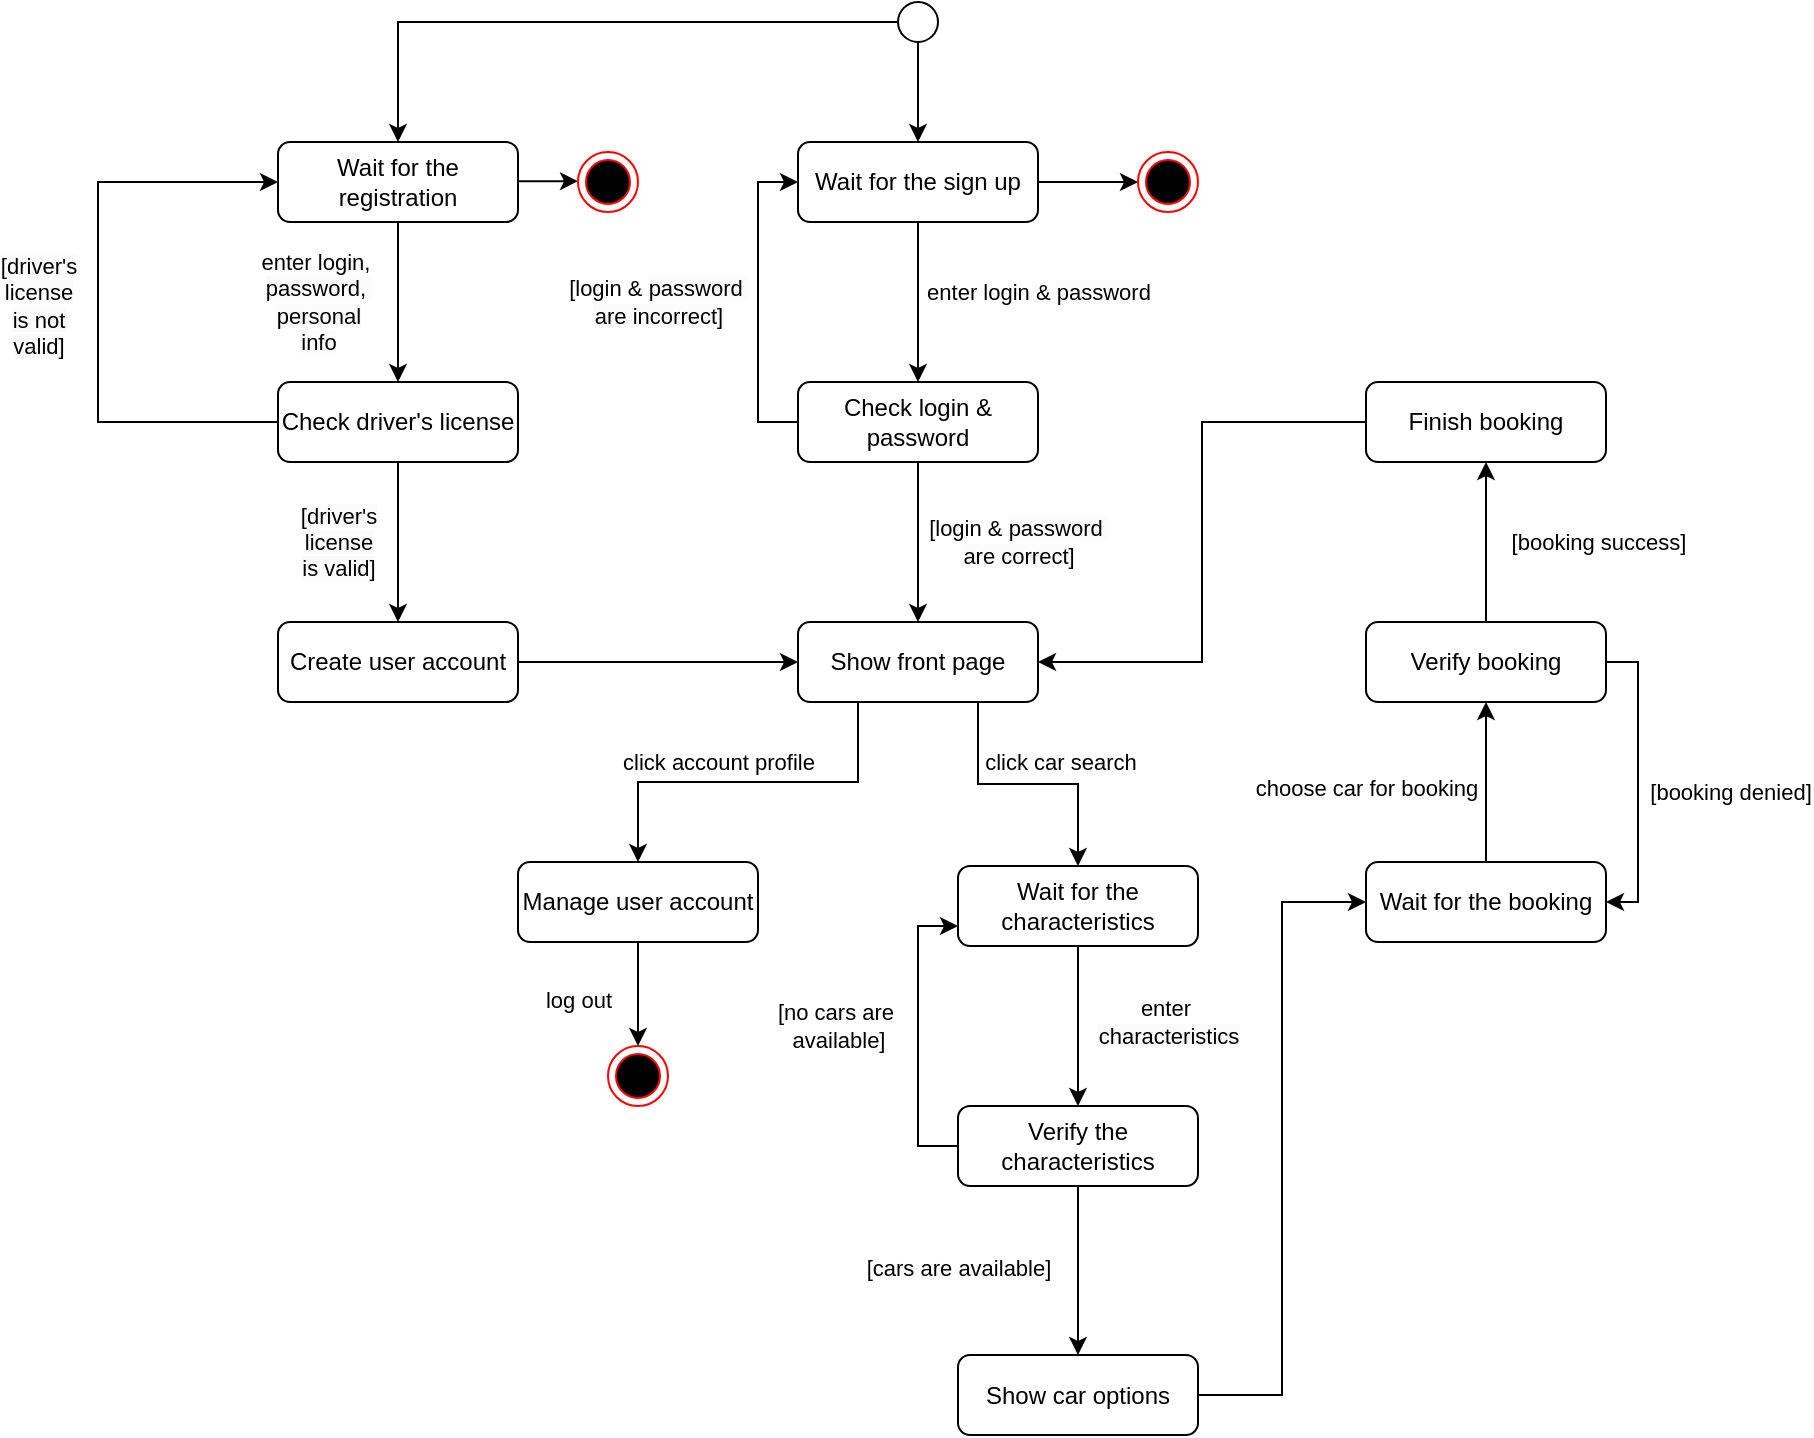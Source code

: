 <mxfile version="24.0.8" type="github">
  <diagram name="Страница — 1" id="1PxUFpt8f0wCfoiGBw6Y">
    <mxGraphModel dx="933" dy="362" grid="1" gridSize="10" guides="1" tooltips="1" connect="1" arrows="1" fold="1" page="1" pageScale="1" pageWidth="827" pageHeight="1169" math="0" shadow="0">
      <root>
        <mxCell id="0" />
        <mxCell id="1" parent="0" />
        <mxCell id="qMg1a2_1MlJ6b45TQ5bi-5" style="edgeStyle=orthogonalEdgeStyle;rounded=0;orthogonalLoop=1;jettySize=auto;html=1;entryX=0.5;entryY=0;entryDx=0;entryDy=0;" edge="1" parent="1" source="qMg1a2_1MlJ6b45TQ5bi-1" target="qMg1a2_1MlJ6b45TQ5bi-4">
          <mxGeometry relative="1" as="geometry" />
        </mxCell>
        <mxCell id="qMg1a2_1MlJ6b45TQ5bi-6" value="enter login &amp;amp;&amp;nbsp;&lt;span style=&quot;text-wrap: wrap; background-color: rgb(251, 251, 251);&quot;&gt;&lt;font style=&quot;font-size: 11px;&quot;&gt;password&lt;/font&gt;&lt;/span&gt;" style="edgeLabel;html=1;align=center;verticalAlign=middle;resizable=0;points=[];" vertex="1" connectable="0" parent="qMg1a2_1MlJ6b45TQ5bi-5">
          <mxGeometry x="-0.12" y="1" relative="1" as="geometry">
            <mxPoint x="59" as="offset" />
          </mxGeometry>
        </mxCell>
        <mxCell id="qMg1a2_1MlJ6b45TQ5bi-12" style="edgeStyle=orthogonalEdgeStyle;rounded=0;orthogonalLoop=1;jettySize=auto;html=1;entryX=0;entryY=0.5;entryDx=0;entryDy=0;" edge="1" parent="1" source="qMg1a2_1MlJ6b45TQ5bi-1" target="qMg1a2_1MlJ6b45TQ5bi-11">
          <mxGeometry relative="1" as="geometry" />
        </mxCell>
        <mxCell id="qMg1a2_1MlJ6b45TQ5bi-1" value="Wait for the sign up" style="rounded=1;whiteSpace=wrap;html=1;" vertex="1" parent="1">
          <mxGeometry x="440" y="80" width="120" height="40" as="geometry" />
        </mxCell>
        <mxCell id="qMg1a2_1MlJ6b45TQ5bi-3" style="edgeStyle=orthogonalEdgeStyle;rounded=0;orthogonalLoop=1;jettySize=auto;html=1;entryX=0.5;entryY=0;entryDx=0;entryDy=0;" edge="1" parent="1" source="qMg1a2_1MlJ6b45TQ5bi-2" target="qMg1a2_1MlJ6b45TQ5bi-1">
          <mxGeometry relative="1" as="geometry" />
        </mxCell>
        <mxCell id="qMg1a2_1MlJ6b45TQ5bi-38" style="edgeStyle=orthogonalEdgeStyle;rounded=0;orthogonalLoop=1;jettySize=auto;html=1;entryX=0.5;entryY=0;entryDx=0;entryDy=0;" edge="1" parent="1" source="qMg1a2_1MlJ6b45TQ5bi-2" target="qMg1a2_1MlJ6b45TQ5bi-37">
          <mxGeometry relative="1" as="geometry" />
        </mxCell>
        <mxCell id="qMg1a2_1MlJ6b45TQ5bi-2" value="" style="ellipse;whiteSpace=wrap;html=1;aspect=fixed;" vertex="1" parent="1">
          <mxGeometry x="490" y="10" width="20" height="20" as="geometry" />
        </mxCell>
        <mxCell id="qMg1a2_1MlJ6b45TQ5bi-9" style="edgeStyle=orthogonalEdgeStyle;rounded=0;orthogonalLoop=1;jettySize=auto;html=1;entryX=0;entryY=0.5;entryDx=0;entryDy=0;exitX=0;exitY=0.5;exitDx=0;exitDy=0;" edge="1" parent="1" source="qMg1a2_1MlJ6b45TQ5bi-4" target="qMg1a2_1MlJ6b45TQ5bi-1">
          <mxGeometry relative="1" as="geometry">
            <mxPoint x="430" y="200" as="sourcePoint" />
            <mxPoint x="370" y="130" as="targetPoint" />
          </mxGeometry>
        </mxCell>
        <mxCell id="qMg1a2_1MlJ6b45TQ5bi-10" value="[login &amp;amp;&amp;nbsp;&lt;span style=&quot;text-wrap: wrap; background-color: rgb(251, 251, 251);&quot;&gt;password&amp;nbsp;&lt;/span&gt;&lt;div&gt;&lt;span style=&quot;text-wrap: wrap; background-color: rgb(251, 251, 251);&quot;&gt;are incorrect]&lt;/span&gt;&lt;/div&gt;" style="edgeLabel;html=1;align=center;verticalAlign=middle;resizable=0;points=[];" vertex="1" connectable="0" parent="qMg1a2_1MlJ6b45TQ5bi-9">
          <mxGeometry x="0.077" y="4" relative="1" as="geometry">
            <mxPoint x="-46" y="6" as="offset" />
          </mxGeometry>
        </mxCell>
        <mxCell id="qMg1a2_1MlJ6b45TQ5bi-14" style="edgeStyle=orthogonalEdgeStyle;rounded=0;orthogonalLoop=1;jettySize=auto;html=1;entryX=0.5;entryY=0;entryDx=0;entryDy=0;" edge="1" parent="1" source="qMg1a2_1MlJ6b45TQ5bi-4" target="qMg1a2_1MlJ6b45TQ5bi-67">
          <mxGeometry relative="1" as="geometry">
            <mxPoint x="500" y="310" as="targetPoint" />
          </mxGeometry>
        </mxCell>
        <mxCell id="qMg1a2_1MlJ6b45TQ5bi-15" value="[login &amp;amp;&amp;nbsp;&lt;span style=&quot;text-wrap: wrap; background-color: rgb(251, 251, 251);&quot;&gt;password&amp;nbsp;&lt;/span&gt;&lt;div&gt;&lt;span style=&quot;text-wrap: wrap; background-color: rgb(251, 251, 251);&quot;&gt;are correct]&lt;/span&gt;&lt;/div&gt;" style="edgeLabel;html=1;align=center;verticalAlign=middle;resizable=0;points=[];" vertex="1" connectable="0" parent="qMg1a2_1MlJ6b45TQ5bi-14">
          <mxGeometry x="0.15" y="-1" relative="1" as="geometry">
            <mxPoint x="51" y="-6" as="offset" />
          </mxGeometry>
        </mxCell>
        <mxCell id="qMg1a2_1MlJ6b45TQ5bi-4" value="Check login &amp;amp; password" style="rounded=1;whiteSpace=wrap;html=1;" vertex="1" parent="1">
          <mxGeometry x="440" y="200" width="120" height="40" as="geometry" />
        </mxCell>
        <mxCell id="qMg1a2_1MlJ6b45TQ5bi-11" value="" style="ellipse;html=1;shape=endState;fillColor=#000000;strokeColor=#ff0000;" vertex="1" parent="1">
          <mxGeometry x="610" y="85" width="30" height="30" as="geometry" />
        </mxCell>
        <mxCell id="qMg1a2_1MlJ6b45TQ5bi-18" style="edgeStyle=orthogonalEdgeStyle;rounded=0;orthogonalLoop=1;jettySize=auto;html=1;exitX=0.5;exitY=1;exitDx=0;exitDy=0;entryX=0.5;entryY=0;entryDx=0;entryDy=0;" edge="1" parent="1" source="qMg1a2_1MlJ6b45TQ5bi-13" target="qMg1a2_1MlJ6b45TQ5bi-16">
          <mxGeometry relative="1" as="geometry" />
        </mxCell>
        <mxCell id="qMg1a2_1MlJ6b45TQ5bi-19" value="enter&amp;nbsp;&lt;div&gt;&lt;span style=&quot;text-wrap: wrap; background-color: rgb(251, 251, 251);&quot;&gt;&lt;font style=&quot;font-size: 11px;&quot;&gt;characteristics&lt;/font&gt;&lt;/span&gt;&lt;/div&gt;" style="edgeLabel;html=1;align=center;verticalAlign=middle;resizable=0;points=[];" vertex="1" connectable="0" parent="qMg1a2_1MlJ6b45TQ5bi-18">
          <mxGeometry x="-0.05" y="-1" relative="1" as="geometry">
            <mxPoint x="46" as="offset" />
          </mxGeometry>
        </mxCell>
        <mxCell id="qMg1a2_1MlJ6b45TQ5bi-13" value="Wait for the characteristics" style="rounded=1;whiteSpace=wrap;html=1;" vertex="1" parent="1">
          <mxGeometry x="520" y="442" width="120" height="40" as="geometry" />
        </mxCell>
        <mxCell id="qMg1a2_1MlJ6b45TQ5bi-22" style="edgeStyle=orthogonalEdgeStyle;rounded=0;orthogonalLoop=1;jettySize=auto;html=1;entryX=0.5;entryY=0;entryDx=0;entryDy=0;" edge="1" parent="1" source="qMg1a2_1MlJ6b45TQ5bi-16" target="qMg1a2_1MlJ6b45TQ5bi-21">
          <mxGeometry relative="1" as="geometry" />
        </mxCell>
        <mxCell id="qMg1a2_1MlJ6b45TQ5bi-23" value="[cars are available]" style="edgeLabel;html=1;align=center;verticalAlign=middle;resizable=0;points=[];" vertex="1" connectable="0" parent="qMg1a2_1MlJ6b45TQ5bi-22">
          <mxGeometry x="-0.033" y="-2" relative="1" as="geometry">
            <mxPoint x="-58" as="offset" />
          </mxGeometry>
        </mxCell>
        <mxCell id="qMg1a2_1MlJ6b45TQ5bi-16" value="Verify the characteristics" style="rounded=1;whiteSpace=wrap;html=1;" vertex="1" parent="1">
          <mxGeometry x="520" y="562" width="120" height="40" as="geometry" />
        </mxCell>
        <mxCell id="qMg1a2_1MlJ6b45TQ5bi-24" style="edgeStyle=orthogonalEdgeStyle;rounded=0;orthogonalLoop=1;jettySize=auto;html=1;entryX=0;entryY=0.75;entryDx=0;entryDy=0;exitX=0;exitY=0.5;exitDx=0;exitDy=0;" edge="1" parent="1" source="qMg1a2_1MlJ6b45TQ5bi-16" target="qMg1a2_1MlJ6b45TQ5bi-13">
          <mxGeometry relative="1" as="geometry">
            <mxPoint x="520" y="382" as="targetPoint" />
            <mxPoint x="520" y="472" as="sourcePoint" />
            <Array as="points">
              <mxPoint x="500" y="582" />
              <mxPoint x="500" y="472" />
            </Array>
          </mxGeometry>
        </mxCell>
        <mxCell id="qMg1a2_1MlJ6b45TQ5bi-25" value="[no cars are&amp;nbsp;&lt;div&gt;available]&lt;/div&gt;" style="edgeLabel;html=1;align=center;verticalAlign=middle;resizable=0;points=[];" vertex="1" connectable="0" parent="qMg1a2_1MlJ6b45TQ5bi-24">
          <mxGeometry relative="1" as="geometry">
            <mxPoint x="-40" y="-5" as="offset" />
          </mxGeometry>
        </mxCell>
        <mxCell id="qMg1a2_1MlJ6b45TQ5bi-29" style="edgeStyle=orthogonalEdgeStyle;rounded=0;orthogonalLoop=1;jettySize=auto;html=1;exitX=1;exitY=0.5;exitDx=0;exitDy=0;entryX=0;entryY=0.5;entryDx=0;entryDy=0;" edge="1" parent="1" source="qMg1a2_1MlJ6b45TQ5bi-21" target="qMg1a2_1MlJ6b45TQ5bi-28">
          <mxGeometry relative="1" as="geometry" />
        </mxCell>
        <mxCell id="qMg1a2_1MlJ6b45TQ5bi-21" value="Show car options" style="rounded=1;whiteSpace=wrap;html=1;" vertex="1" parent="1">
          <mxGeometry x="520" y="686.5" width="120" height="40" as="geometry" />
        </mxCell>
        <mxCell id="qMg1a2_1MlJ6b45TQ5bi-31" style="edgeStyle=orthogonalEdgeStyle;rounded=0;orthogonalLoop=1;jettySize=auto;html=1;entryX=0.5;entryY=1;entryDx=0;entryDy=0;" edge="1" parent="1" source="qMg1a2_1MlJ6b45TQ5bi-28" target="qMg1a2_1MlJ6b45TQ5bi-30">
          <mxGeometry relative="1" as="geometry" />
        </mxCell>
        <mxCell id="qMg1a2_1MlJ6b45TQ5bi-32" value="choose car for booking" style="edgeLabel;html=1;align=center;verticalAlign=middle;resizable=0;points=[];" vertex="1" connectable="0" parent="qMg1a2_1MlJ6b45TQ5bi-31">
          <mxGeometry x="-0.292" y="1" relative="1" as="geometry">
            <mxPoint x="-59" y="-9" as="offset" />
          </mxGeometry>
        </mxCell>
        <mxCell id="qMg1a2_1MlJ6b45TQ5bi-28" value="Wait for the booking" style="rounded=1;whiteSpace=wrap;html=1;" vertex="1" parent="1">
          <mxGeometry x="724" y="440" width="120" height="40" as="geometry" />
        </mxCell>
        <mxCell id="qMg1a2_1MlJ6b45TQ5bi-33" style="edgeStyle=orthogonalEdgeStyle;rounded=0;orthogonalLoop=1;jettySize=auto;html=1;entryX=1;entryY=0.5;entryDx=0;entryDy=0;exitX=1;exitY=0.5;exitDx=0;exitDy=0;" edge="1" parent="1" source="qMg1a2_1MlJ6b45TQ5bi-30" target="qMg1a2_1MlJ6b45TQ5bi-28">
          <mxGeometry relative="1" as="geometry">
            <Array as="points">
              <mxPoint x="860" y="340" />
              <mxPoint x="860" y="460" />
            </Array>
          </mxGeometry>
        </mxCell>
        <mxCell id="qMg1a2_1MlJ6b45TQ5bi-34" value="[booking denied]" style="edgeLabel;html=1;align=center;verticalAlign=middle;resizable=0;points=[];" vertex="1" connectable="0" parent="qMg1a2_1MlJ6b45TQ5bi-33">
          <mxGeometry x="0.059" y="1" relative="1" as="geometry">
            <mxPoint x="45" as="offset" />
          </mxGeometry>
        </mxCell>
        <mxCell id="qMg1a2_1MlJ6b45TQ5bi-35" style="edgeStyle=orthogonalEdgeStyle;rounded=0;orthogonalLoop=1;jettySize=auto;html=1;entryX=0.5;entryY=1;entryDx=0;entryDy=0;" edge="1" parent="1" source="qMg1a2_1MlJ6b45TQ5bi-30" target="qMg1a2_1MlJ6b45TQ5bi-63">
          <mxGeometry relative="1" as="geometry" />
        </mxCell>
        <mxCell id="qMg1a2_1MlJ6b45TQ5bi-57" value="[booking success]" style="edgeLabel;html=1;align=center;verticalAlign=middle;resizable=0;points=[];" vertex="1" connectable="0" parent="qMg1a2_1MlJ6b45TQ5bi-35">
          <mxGeometry x="0.051" relative="1" as="geometry">
            <mxPoint x="56" y="2" as="offset" />
          </mxGeometry>
        </mxCell>
        <mxCell id="qMg1a2_1MlJ6b45TQ5bi-30" value="Verify booking" style="rounded=1;whiteSpace=wrap;html=1;" vertex="1" parent="1">
          <mxGeometry x="724" y="320" width="120" height="40" as="geometry" />
        </mxCell>
        <mxCell id="qMg1a2_1MlJ6b45TQ5bi-40" style="edgeStyle=orthogonalEdgeStyle;rounded=0;orthogonalLoop=1;jettySize=auto;html=1;entryX=0.5;entryY=0;entryDx=0;entryDy=0;" edge="1" parent="1" source="qMg1a2_1MlJ6b45TQ5bi-37" target="qMg1a2_1MlJ6b45TQ5bi-39">
          <mxGeometry relative="1" as="geometry" />
        </mxCell>
        <mxCell id="qMg1a2_1MlJ6b45TQ5bi-41" value="enter login,&amp;nbsp;&lt;div&gt;&lt;span style=&quot;text-wrap: wrap; background-color: rgb(251, 251, 251);&quot;&gt;password,&amp;nbsp;&lt;/span&gt;&lt;/div&gt;&lt;div&gt;&lt;span style=&quot;text-wrap: wrap; background-color: rgb(251, 251, 251);&quot;&gt;personal info&lt;/span&gt;&lt;/div&gt;" style="edgeLabel;html=1;align=center;verticalAlign=middle;resizable=0;points=[];" vertex="1" connectable="0" parent="qMg1a2_1MlJ6b45TQ5bi-40">
          <mxGeometry x="-0.113" y="4" relative="1" as="geometry">
            <mxPoint x="-44" y="4" as="offset" />
          </mxGeometry>
        </mxCell>
        <mxCell id="qMg1a2_1MlJ6b45TQ5bi-37" value="Wait for the registration" style="rounded=1;whiteSpace=wrap;html=1;" vertex="1" parent="1">
          <mxGeometry x="180" y="80" width="120" height="40" as="geometry" />
        </mxCell>
        <mxCell id="qMg1a2_1MlJ6b45TQ5bi-43" style="edgeStyle=orthogonalEdgeStyle;rounded=0;orthogonalLoop=1;jettySize=auto;html=1;entryX=0.5;entryY=0;entryDx=0;entryDy=0;" edge="1" parent="1" source="qMg1a2_1MlJ6b45TQ5bi-39" target="qMg1a2_1MlJ6b45TQ5bi-42">
          <mxGeometry relative="1" as="geometry" />
        </mxCell>
        <mxCell id="qMg1a2_1MlJ6b45TQ5bi-62" value="&lt;span style=&quot;text-wrap: wrap; background-color: rgb(251, 251, 251);&quot;&gt;[driver&#39;s license is&lt;/span&gt;&lt;span style=&quot;background-color: rgb(251, 251, 251); text-wrap: wrap;&quot;&gt;&amp;nbsp;valid]&lt;/span&gt;" style="edgeLabel;html=1;align=center;verticalAlign=middle;resizable=0;points=[];" vertex="1" connectable="0" parent="qMg1a2_1MlJ6b45TQ5bi-43">
          <mxGeometry x="-0.092" y="-2" relative="1" as="geometry">
            <mxPoint x="-28" y="3" as="offset" />
          </mxGeometry>
        </mxCell>
        <mxCell id="qMg1a2_1MlJ6b45TQ5bi-54" style="edgeStyle=orthogonalEdgeStyle;rounded=0;orthogonalLoop=1;jettySize=auto;html=1;entryX=0;entryY=0.5;entryDx=0;entryDy=0;exitX=0;exitY=0.5;exitDx=0;exitDy=0;" edge="1" parent="1" source="qMg1a2_1MlJ6b45TQ5bi-39" target="qMg1a2_1MlJ6b45TQ5bi-37">
          <mxGeometry relative="1" as="geometry">
            <mxPoint x="60" y="220" as="targetPoint" />
            <Array as="points">
              <mxPoint x="90" y="220" />
              <mxPoint x="90" y="100" />
            </Array>
          </mxGeometry>
        </mxCell>
        <mxCell id="qMg1a2_1MlJ6b45TQ5bi-61" value="&lt;span style=&quot;text-wrap: wrap; background-color: rgb(251, 251, 251);&quot;&gt;[driver&#39;s license is not valid]&lt;/span&gt;" style="edgeLabel;html=1;align=center;verticalAlign=middle;resizable=0;points=[];" vertex="1" connectable="0" parent="qMg1a2_1MlJ6b45TQ5bi-54">
          <mxGeometry x="-0.009" y="2" relative="1" as="geometry">
            <mxPoint x="-28" as="offset" />
          </mxGeometry>
        </mxCell>
        <mxCell id="qMg1a2_1MlJ6b45TQ5bi-39" value="Check&amp;nbsp;driver&#39;s license" style="rounded=1;whiteSpace=wrap;html=1;" vertex="1" parent="1">
          <mxGeometry x="180" y="200" width="120" height="40" as="geometry" />
        </mxCell>
        <mxCell id="qMg1a2_1MlJ6b45TQ5bi-68" style="edgeStyle=orthogonalEdgeStyle;rounded=0;orthogonalLoop=1;jettySize=auto;html=1;entryX=0;entryY=0.5;entryDx=0;entryDy=0;" edge="1" parent="1" source="qMg1a2_1MlJ6b45TQ5bi-42" target="qMg1a2_1MlJ6b45TQ5bi-67">
          <mxGeometry relative="1" as="geometry" />
        </mxCell>
        <mxCell id="qMg1a2_1MlJ6b45TQ5bi-42" value="Create user account" style="rounded=1;whiteSpace=wrap;html=1;" vertex="1" parent="1">
          <mxGeometry x="180" y="320" width="120" height="40" as="geometry" />
        </mxCell>
        <mxCell id="qMg1a2_1MlJ6b45TQ5bi-70" style="edgeStyle=orthogonalEdgeStyle;rounded=0;orthogonalLoop=1;jettySize=auto;html=1;entryX=1;entryY=0.5;entryDx=0;entryDy=0;" edge="1" parent="1" source="qMg1a2_1MlJ6b45TQ5bi-63" target="qMg1a2_1MlJ6b45TQ5bi-67">
          <mxGeometry relative="1" as="geometry" />
        </mxCell>
        <mxCell id="qMg1a2_1MlJ6b45TQ5bi-63" value="Finish booking" style="rounded=1;whiteSpace=wrap;html=1;" vertex="1" parent="1">
          <mxGeometry x="724" y="200" width="120" height="40" as="geometry" />
        </mxCell>
        <mxCell id="qMg1a2_1MlJ6b45TQ5bi-64" style="edgeStyle=orthogonalEdgeStyle;rounded=0;orthogonalLoop=1;jettySize=auto;html=1;entryX=0;entryY=0.5;entryDx=0;entryDy=0;" edge="1" parent="1" target="qMg1a2_1MlJ6b45TQ5bi-65">
          <mxGeometry relative="1" as="geometry">
            <mxPoint x="300" y="99.58" as="sourcePoint" />
            <mxPoint x="360" y="100" as="targetPoint" />
          </mxGeometry>
        </mxCell>
        <mxCell id="qMg1a2_1MlJ6b45TQ5bi-65" value="" style="ellipse;html=1;shape=endState;fillColor=#000000;strokeColor=#ff0000;" vertex="1" parent="1">
          <mxGeometry x="330" y="85" width="30" height="30" as="geometry" />
        </mxCell>
        <mxCell id="qMg1a2_1MlJ6b45TQ5bi-69" style="edgeStyle=orthogonalEdgeStyle;rounded=0;orthogonalLoop=1;jettySize=auto;html=1;entryX=0.5;entryY=0;entryDx=0;entryDy=0;" edge="1" parent="1" source="qMg1a2_1MlJ6b45TQ5bi-67" target="qMg1a2_1MlJ6b45TQ5bi-13">
          <mxGeometry relative="1" as="geometry">
            <Array as="points">
              <mxPoint x="530" y="401" />
              <mxPoint x="580" y="401" />
            </Array>
          </mxGeometry>
        </mxCell>
        <mxCell id="qMg1a2_1MlJ6b45TQ5bi-72" value="click car search" style="edgeLabel;html=1;align=center;verticalAlign=middle;resizable=0;points=[];" vertex="1" connectable="0" parent="qMg1a2_1MlJ6b45TQ5bi-69">
          <mxGeometry x="-0.296" y="-1" relative="1" as="geometry">
            <mxPoint x="35" y="-12" as="offset" />
          </mxGeometry>
        </mxCell>
        <mxCell id="qMg1a2_1MlJ6b45TQ5bi-67" value="Show front page" style="rounded=1;whiteSpace=wrap;html=1;" vertex="1" parent="1">
          <mxGeometry x="440" y="320" width="120" height="40" as="geometry" />
        </mxCell>
        <mxCell id="qMg1a2_1MlJ6b45TQ5bi-86" style="edgeStyle=orthogonalEdgeStyle;rounded=0;orthogonalLoop=1;jettySize=auto;html=1;entryX=0.5;entryY=0;entryDx=0;entryDy=0;" edge="1" parent="1" source="qMg1a2_1MlJ6b45TQ5bi-71" target="qMg1a2_1MlJ6b45TQ5bi-81">
          <mxGeometry relative="1" as="geometry" />
        </mxCell>
        <mxCell id="qMg1a2_1MlJ6b45TQ5bi-87" value="log out" style="edgeLabel;html=1;align=center;verticalAlign=middle;resizable=0;points=[];" vertex="1" connectable="0" parent="qMg1a2_1MlJ6b45TQ5bi-86">
          <mxGeometry x="0.028" y="-1" relative="1" as="geometry">
            <mxPoint x="-29" y="2" as="offset" />
          </mxGeometry>
        </mxCell>
        <mxCell id="qMg1a2_1MlJ6b45TQ5bi-71" value="Manage user account" style="rounded=1;whiteSpace=wrap;html=1;" vertex="1" parent="1">
          <mxGeometry x="300" y="440" width="120" height="40" as="geometry" />
        </mxCell>
        <mxCell id="qMg1a2_1MlJ6b45TQ5bi-77" value="" style="endArrow=classic;html=1;rounded=0;exitX=0.25;exitY=1;exitDx=0;exitDy=0;entryX=0.5;entryY=0;entryDx=0;entryDy=0;" edge="1" parent="1" source="qMg1a2_1MlJ6b45TQ5bi-67" target="qMg1a2_1MlJ6b45TQ5bi-71">
          <mxGeometry width="50" height="50" relative="1" as="geometry">
            <mxPoint x="540" y="410" as="sourcePoint" />
            <mxPoint x="590" y="360" as="targetPoint" />
            <Array as="points">
              <mxPoint x="470" y="400" />
              <mxPoint x="360" y="400" />
            </Array>
          </mxGeometry>
        </mxCell>
        <mxCell id="qMg1a2_1MlJ6b45TQ5bi-78" value="click account profile" style="edgeLabel;html=1;align=center;verticalAlign=middle;resizable=0;points=[];" vertex="1" connectable="0" parent="qMg1a2_1MlJ6b45TQ5bi-77">
          <mxGeometry x="0.179" y="-1" relative="1" as="geometry">
            <mxPoint x="2" y="-9" as="offset" />
          </mxGeometry>
        </mxCell>
        <mxCell id="qMg1a2_1MlJ6b45TQ5bi-81" value="" style="ellipse;html=1;shape=endState;fillColor=#000000;strokeColor=#ff0000;" vertex="1" parent="1">
          <mxGeometry x="345" y="532" width="30" height="30" as="geometry" />
        </mxCell>
      </root>
    </mxGraphModel>
  </diagram>
</mxfile>
